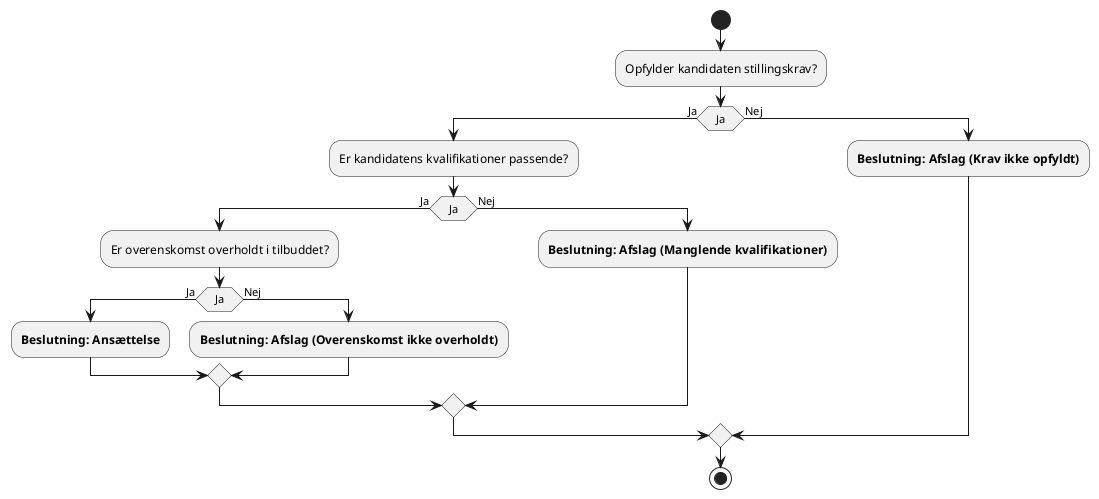 @startuml Afsnit: §29 - Beslutning: Ansættelse og afskedigelse af personale
start
:Opfylder kandidaten stillingskrav?;
if (Ja) then (Ja)
  :Er kandidatens kvalifikationer passende?;
  if (Ja) then (Ja)
    :Er overenskomst overholdt i tilbuddet?;
    if (Ja) then (Ja)
      :**Beslutning: Ansættelse**;
    else (Nej)
      :**Beslutning: Afslag (Overenskomst ikke overholdt)**;
    endif
  else (Nej)
    :**Beslutning: Afslag (Manglende kvalifikationer)**;
  endif
else (Nej)
  :**Beslutning: Afslag (Krav ikke opfyldt)**;
endif
stop
@enduml
